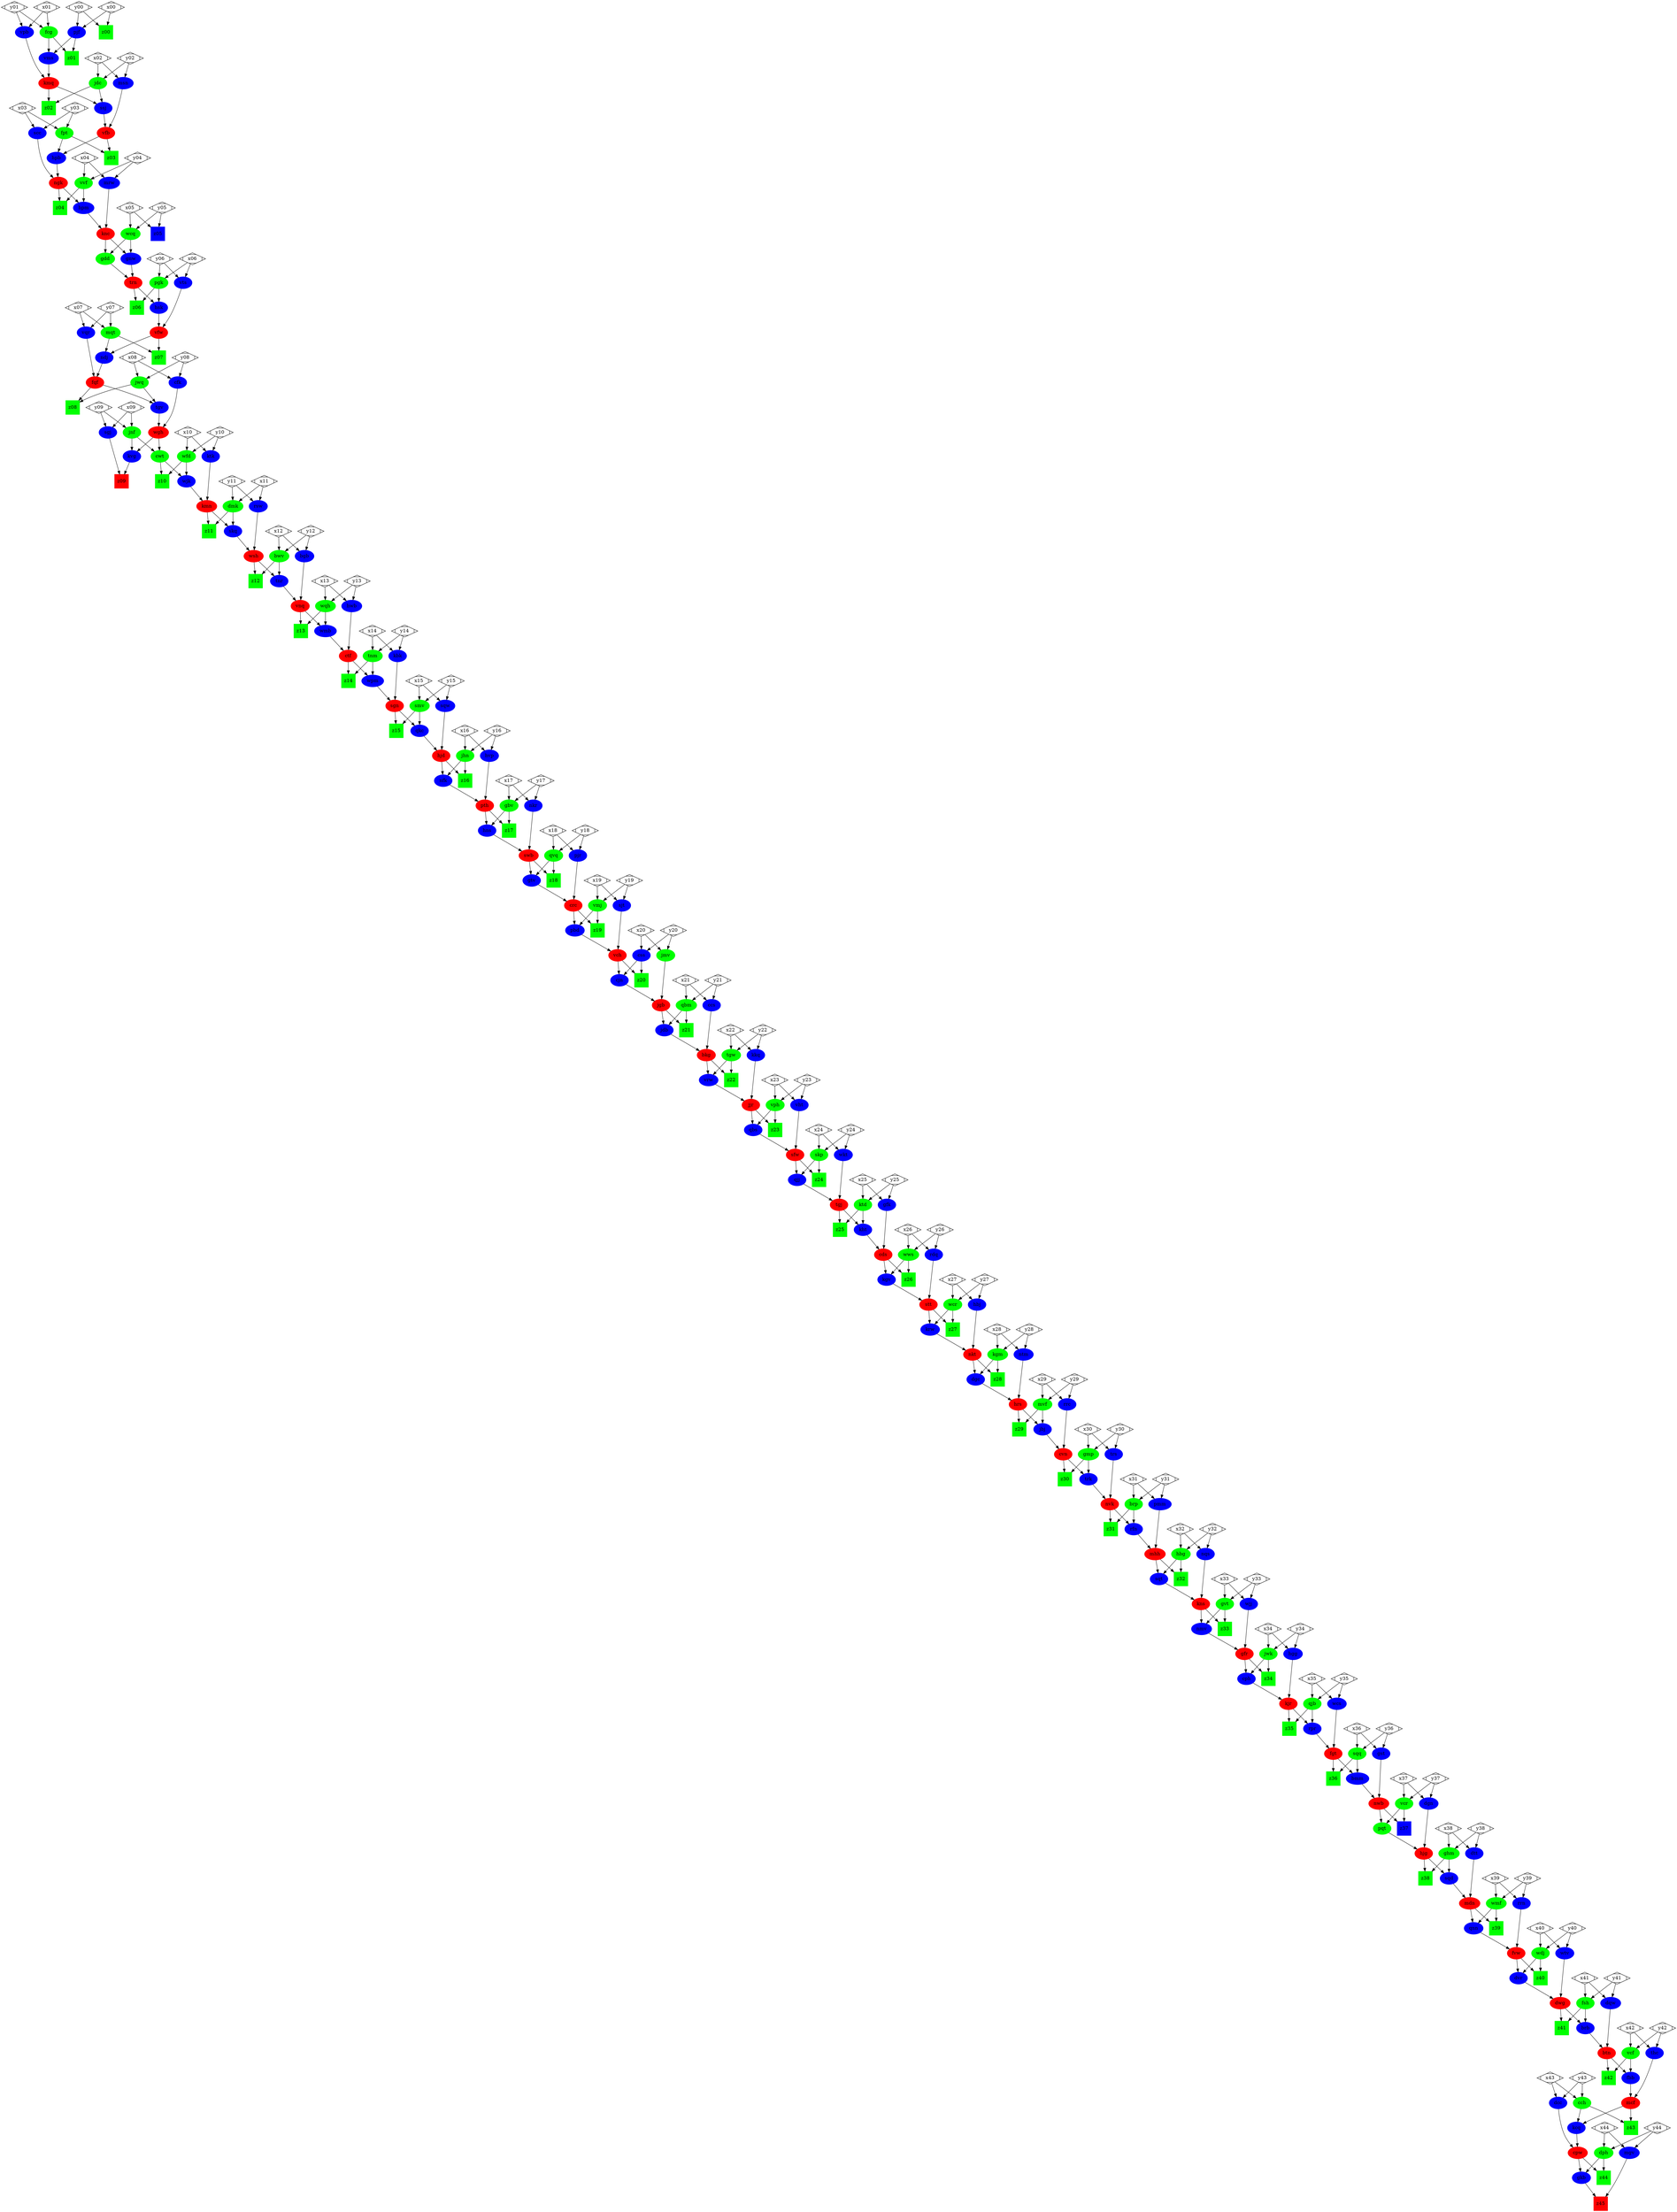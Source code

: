 digraph G {
  x00 [shape=Mdiamond]
  x01 [shape=Mdiamond]
  x02 [shape=Mdiamond]
  x03 [shape=Mdiamond]
  x04 [shape=Mdiamond]
  x05 [shape=Mdiamond]
  x06 [shape=Mdiamond]
  x07 [shape=Mdiamond]
  x08 [shape=Mdiamond]
  x09 [shape=Mdiamond]
  x10 [shape=Mdiamond]
  x11 [shape=Mdiamond]
  x12 [shape=Mdiamond]
  x13 [shape=Mdiamond]
  x14 [shape=Mdiamond]
  x15 [shape=Mdiamond]
  x16 [shape=Mdiamond]
  x17 [shape=Mdiamond]
  x18 [shape=Mdiamond]
  x19 [shape=Mdiamond]
  x20 [shape=Mdiamond]
  x21 [shape=Mdiamond]
  x22 [shape=Mdiamond]
  x23 [shape=Mdiamond]
  x24 [shape=Mdiamond]
  x25 [shape=Mdiamond]
  x26 [shape=Mdiamond]
  x27 [shape=Mdiamond]
  x28 [shape=Mdiamond]
  x29 [shape=Mdiamond]
  x30 [shape=Mdiamond]
  x31 [shape=Mdiamond]
  x32 [shape=Mdiamond]
  x33 [shape=Mdiamond]
  x34 [shape=Mdiamond]
  x35 [shape=Mdiamond]
  x36 [shape=Mdiamond]
  x37 [shape=Mdiamond]
  x38 [shape=Mdiamond]
  x39 [shape=Mdiamond]
  x40 [shape=Mdiamond]
  x41 [shape=Mdiamond]
  x42 [shape=Mdiamond]
  x43 [shape=Mdiamond]
  x44 [shape=Mdiamond]
  y00 [shape=Mdiamond]
  y01 [shape=Mdiamond]
  y02 [shape=Mdiamond]
  y03 [shape=Mdiamond]
  y04 [shape=Mdiamond]
  y05 [shape=Mdiamond]
  y06 [shape=Mdiamond]
  y07 [shape=Mdiamond]
  y08 [shape=Mdiamond]
  y09 [shape=Mdiamond]
  y10 [shape=Mdiamond]
  y11 [shape=Mdiamond]
  y12 [shape=Mdiamond]
  y13 [shape=Mdiamond]
  y14 [shape=Mdiamond]
  y15 [shape=Mdiamond]
  y16 [shape=Mdiamond]
  y17 [shape=Mdiamond]
  y18 [shape=Mdiamond]
  y19 [shape=Mdiamond]
  y20 [shape=Mdiamond]
  y21 [shape=Mdiamond]
  y22 [shape=Mdiamond]
  y23 [shape=Mdiamond]
  y24 [shape=Mdiamond]
  y25 [shape=Mdiamond]
  y26 [shape=Mdiamond]
  y27 [shape=Mdiamond]
  y28 [shape=Mdiamond]
  y29 [shape=Mdiamond]
  y30 [shape=Mdiamond]
  y31 [shape=Mdiamond]
  y32 [shape=Mdiamond]
  y33 [shape=Mdiamond]
  y34 [shape=Mdiamond]
  y35 [shape=Mdiamond]
  y36 [shape=Mdiamond]
  y37 [shape=Mdiamond]
  y38 [shape=Mdiamond]
  y39 [shape=Mdiamond]
  y40 [shape=Mdiamond]
  y41 [shape=Mdiamond]
  y42 [shape=Mdiamond]
  y43 [shape=Mdiamond]
  y44 [shape=Mdiamond]
  stt [style=filled,color=red]
  pjf [style=filled,color=blue]
  wqh [style=filled,color=green]
  ccs [style=filled,color=blue]
  kgv [style=filled,color=blue]
  sgj [style=filled,color=blue]
  tnm [style=filled,color=green]
  vfb [style=filled,color=red]
  wjk [style=filled,color=blue]
  fsh [style=filled,color=green]
  nfk [style=filled,color=blue]
  z09 [shape=Msquare, style=filled,color=red]
  nvk [style=filled,color=red]
  cwt [style=filled,color=green]
  vrw [style=filled,color=blue]
  dwg [style=filled,color=red]
  cjn [style=filled,color=blue]
  qnn [style=filled,color=blue]
  hns [style=filled,color=blue]
  jdb [style=filled,color=blue]
  wcq [style=filled,color=green]
  crc [style=filled,color=red]
  vph [style=filled,color=green]
  tgv [style=filled,color=blue]
  ghm [style=filled,color=green]
  hrs [style=filled,color=red]
  tgw [style=filled,color=green]
  krw [style=filled,color=blue]
  nmv [style=filled,color=blue]
  scc [style=filled,color=blue]
  vcf [style=filled,color=green]
  cvn [style=filled,color=red]
  z17 [shape=Msquare, style=filled,color=green]
  ngk [style=filled,color=red]
  z29 [shape=Msquare, style=filled,color=green]
  gbv [style=filled,color=green]
  kkq [style=filled,color=blue]
  vcr [style=filled,color=green]
  z36 [shape=Msquare, style=filled,color=green]
  gnw [style=filled,color=blue]
  nkt [style=filled,color=red]
  knc [style=filled,color=red]
  vfw [style=filled,color=red]
  sjt [style=filled,color=blue]
  z21 [shape=Msquare, style=filled,color=green]
  ntm [style=filled,color=blue]
  z12 [shape=Msquare, style=filled,color=green]
  cch [style=filled,color=green]
  z03 [shape=Msquare, style=filled,color=green]
  hjd [style=filled,color=red]
  fqf [style=filled,color=red]
  kcq [style=filled,color=blue]
  z35 [shape=Msquare, style=filled,color=green]
  mgv [style=filled,color=blue]
  ndj [style=filled,color=blue]
  jwk [style=filled,color=green]
  kvg [style=filled,color=blue]
  dqw [style=filled,color=blue]
  msn [style=filled,color=blue]
  hpb [style=filled,color=blue]
  gtv [style=filled,color=blue]
  z13 [shape=Msquare, style=filled,color=green]
  z06 [shape=Msquare, style=filled,color=green]
  z30 [shape=Msquare, style=filled,color=green]
  z07 [shape=Msquare, style=filled,color=green]
  z14 [shape=Msquare, style=filled,color=green]
  ctf [style=filled,color=red]
  z38 [shape=Msquare, style=filled,color=green]
  tgj [style=filled,color=red]
  cpw [style=filled,color=red]
  pgk [style=filled,color=green]
  jgb [style=filled,color=red]
  z00 [shape=Msquare, style=filled,color=green]
  z39 [shape=Msquare, style=filled,color=green]
  gst [style=filled,color=blue]
  z22 [shape=Msquare, style=filled,color=green]
  wgh [style=filled,color=red]
  ktd [style=filled,color=green]
  dvr [style=filled,color=blue]
  sgn [style=filled,color=red]
  dph [style=filled,color=green]
  tnr [style=filled,color=blue]
  skp [style=filled,color=green]
  gmp [style=filled,color=green]
  z05 [shape=Msquare, style=filled,color=blue]
  rsw [style=filled,color=blue]
  fvw [style=filled,color=red]
  hgg [style=filled,color=blue]
  fgt [style=filled,color=red]
  vqr [style=filled,color=blue]
  z40 [shape=Msquare, style=filled,color=green]
  rrc [style=filled,color=blue]
  z41 [shape=Msquare, style=filled,color=green]
  z44 [shape=Msquare, style=filled,color=green]
  hbg [style=filled,color=green]
  vms [style=filled,color=blue]
  z10 [shape=Msquare, style=filled,color=green]
  hbj [style=filled,color=blue]
  mrw [style=filled,color=blue]
  z42 [shape=Msquare, style=filled,color=green]
  wmb [style=filled,color=blue]
  dcc [style=filled,color=blue]
  jjr [style=filled,color=red]
  z26 [shape=Msquare, style=filled,color=green]
  wmf [style=filled,color=green]
  mvf [style=filled,color=green]
  mhh [style=filled,color=red]
  qjb [style=filled,color=green]
  z04 [shape=Msquare, style=filled,color=green]
  cds [style=filled,color=red]
  vnq [style=filled,color=red]
  z33 [shape=Msquare, style=filled,color=green]
  vch [style=filled,color=red]
  pth [style=filled,color=red]
  dtt [style=filled,color=blue]
  pjr [style=filled,color=blue]
  mqt [style=filled,color=green]
  nwb [style=filled,color=red]
  qbm [style=filled,color=green]
  cph [style=filled,color=blue]
  z31 [shape=Msquare, style=filled,color=green]
  nkr [style=filled,color=blue]
  kns [style=filled,color=red]
  sfw [style=filled,color=red]
  rfn [style=filled,color=blue]
  jbj [style=filled,color=blue]
  bgb [style=filled,color=blue]
  sqq [style=filled,color=green]
  bkg [style=filled,color=red]
  vvf [style=filled,color=green]
  vmj [style=filled,color=green]
  kmq [style=filled,color=red]
  wcs [style=filled,color=blue]
  qbs [style=filled,color=blue]
  bmm [style=filled,color=blue]
  fbb [style=filled,color=blue]
  kmn [style=filled,color=red]
  cfk [style=filled,color=blue]
  fcg [style=filled,color=green]
  vht [style=filled,color=blue]
  dgc [style=filled,color=blue]
  z18 [shape=Msquare, style=filled,color=green]
  jnf [style=filled,color=green]
  z43 [shape=Msquare, style=filled,color=green]
  z15 [shape=Msquare, style=filled,color=green]
  wdj [style=filled,color=green]
  trn [style=filled,color=red]
  hjg [style=filled,color=red]
  trs [style=filled,color=blue]
  hpm [style=filled,color=blue]
  bwv [style=filled,color=green]
  z11 [shape=Msquare, style=filled,color=green]
  css [style=filled,color=blue]
  z27 [shape=Msquare, style=filled,color=green]
  z23 [shape=Msquare, style=filled,color=green]
  gfr [style=filled,color=red]
  jdc [style=filled,color=green]
  kgm [style=filled,color=green]
  z34 [shape=Msquare, style=filled,color=green]
  hvp [style=filled,color=blue]
  z45 [shape=Msquare, style=filled,color=red]
  sqt [style=filled,color=blue]
  z08 [shape=Msquare, style=filled,color=green]
  hwb [style=filled,color=blue]
  pbd [style=filled,color=blue]
  brb [style=filled,color=blue]
  qjj [style=filled,color=blue]
  gdd [style=filled,color=green]
  brp [style=filled,color=green]
  z01 [shape=Msquare, style=filled,color=green]
  btn [style=filled,color=red]
  trk [style=filled,color=blue]
  jhn [style=filled,color=green]
  wcr [style=filled,color=green]
  gvt [style=filled,color=green]
  jwq [style=filled,color=green]
  hsk [style=filled,color=blue]
  z28 [shape=Msquare, style=filled,color=green]
  sqw [style=filled,color=blue]
  z19 [shape=Msquare, style=filled,color=green]
  z32 [shape=Msquare, style=filled,color=green]
  qkc [style=filled,color=blue]
  pqt [style=filled,color=green]
  kbk [style=filled,color=blue]
  z16 [shape=Msquare, style=filled,color=green]
  ktk [style=filled,color=blue]
  ssj [style=filled,color=blue]
  smv [style=filled,color=green]
  mdn [style=filled,color=red]
  wkt [style=filled,color=blue]
  kjr [style=filled,color=red]
  z25 [shape=Msquare, style=filled,color=green]
  wpm [style=filled,color=blue]
  wtv [style=filled,color=blue]
  wfd [style=filled,color=green]
  wjj [style=filled,color=blue]
  rrn [style=filled,color=blue]
  fpt [style=filled,color=green]
  pmm [style=filled,color=blue]
  nqs [style=filled,color=blue]
  dmk [style=filled,color=green]
  qvq [style=filled,color=green]
  dgn [style=filled,color=blue]
  wsh [style=filled,color=red]
  z20 [shape=Msquare, style=filled,color=green]
  skq [style=filled,color=blue]
  sqd [style=filled,color=blue]
  rpr [style=filled,color=blue]
  vpb [style=filled,color=blue]
  gkb [style=filled,color=blue]
  rdq [style=filled,color=blue]
  kht [style=filled,color=blue]
  wws [style=filled,color=green]
  z24 [shape=Msquare, style=filled,color=green]
  thc [style=filled,color=blue]
  swb [style=filled,color=red]
  jmv [style=filled,color=green]
  z37 [shape=Msquare, style=filled,color=blue]
  mcf [style=filled,color=red]
  vts [style=filled,color=blue]
  z02 [shape=Msquare, style=filled,color=green]
  gfk [style=filled,color=blue]
  kgv -> stt
  rdq -> stt
  y00 -> pjf
  x00 -> pjf
  y13 -> wqh
  x13 -> wqh
  y21 -> ccs
  x21 -> ccs
  wws -> kgv
  cds -> kgv
  x09 -> sgj
  y09 -> sgj
  x14 -> tnm
  y14 -> tnm
  msn -> vfb
  ssj -> vfb
  cwt -> wjk
  wfd -> wjk
  y41 -> fsh
  x41 -> fsh
  jhn -> nfk
  hjd -> nfk
  kvg -> z09
  sgj -> z09
  trk -> nvk
  trs -> nvk
  jnf -> cwt
  wgh -> cwt
  bkg -> vrw
  tgw -> vrw
  dvr -> dwg
  wtv -> dwg
  vch -> cjn
  css -> cjn
  wmf -> qnn
  mdn -> qnn
  gbv -> hns
  pth -> hns
  jgb -> jdb
  qbm -> jdb
  x05 -> wcq
  y05 -> wcq
  gtv -> crc
  pjr -> crc
  y23 -> vph
  x23 -> vph
  jwq -> tgv
  fqf -> tgv
  y38 -> ghm
  x38 -> ghm
  dgc -> hrs
  ntm -> hrs
  y22 -> tgw
  x22 -> tgw
  stt -> krw
  wcr -> krw
  gvt -> nmv
  kns -> nmv
  y03 -> scc
  x03 -> scc
  x42 -> vcf
  y42 -> vcf
  jbj -> cvn
  rrc -> cvn
  pth -> z17
  gbv -> z17
  hpb -> ngk
  scc -> ngk
  mvf -> z29
  hrs -> z29
  x17 -> gbv
  y17 -> gbv
  y22 -> kkq
  x22 -> kkq
  y37 -> vcr
  x37 -> vcr
  sqq -> z36
  fgt -> z36
  wcq -> gnw
  knc -> gnw
  krw -> nkt
  hbj -> nkt
  hpm -> knc
  mrw -> knc
  vts -> vfw
  hsk -> vfw
  y19 -> sjt
  x19 -> sjt
  qbm -> z21
  jgb -> z21
  x28 -> ntm
  y28 -> ntm
  bwv -> z12
  wsh -> z12
  y43 -> cch
  x43 -> cch
  vfb -> z03
  fpt -> z03
  qkc -> hjd
  sqw -> hjd
  vqr -> fqf
  ndj -> fqf
  mcf -> kcq
  cch -> kcq
  qjb -> z35
  kjr -> z35
  y44 -> mgv
  x44 -> mgv
  vfw -> ndj
  mqt -> ndj
  x34 -> jwk
  y34 -> jwk
  jnf -> kvg
  wgh -> kvg
  x41 -> dqw
  y41 -> dqw
  x02 -> msn
  y02 -> msn
  vfb -> hpb
  fpt -> hpb
  swb -> gtv
  qvq -> gtv
  vnq -> z13
  wqh -> z13
  trn -> z06
  pgk -> z06
  cvn -> z30
  gmp -> z30
  vfw -> z07
  mqt -> z07
  ctf -> z14
  tnm -> z14
  hwb -> ctf
  wmb -> ctf
  ghm -> z38
  hjg -> z38
  wkt -> tgj
  qjj -> tgj
  kcq -> cpw
  dcc -> cpw
  x06 -> pgk
  y06 -> pgk
  cjn -> jgb
  jmv -> jgb
  y00 -> z00
  x00 -> z00
  mdn -> z39
  wmf -> z39
  y36 -> gst
  x36 -> gst
  tgw -> z22
  bkg -> z22
  tgv -> wgh
  cfk -> wgh
  y25 -> ktd
  x25 -> ktd
  wdj -> dvr
  fvw -> dvr
  kbk -> sgn
  wpm -> sgn
  x44 -> dph
  y44 -> dph
  wsh -> tnr
  bwv -> tnr
  y24 -> skp
  x24 -> skp
  y30 -> gmp
  x30 -> gmp
  y05 -> z05
  x05 -> z05
  x11 -> rsw
  y11 -> rsw
  qnn -> fvw
  rrn -> fvw
  x34 -> hgg
  y34 -> hgg
  wcs -> fgt
  rpr -> fgt
  x07 -> vqr
  y07 -> vqr
  fvw -> z40
  wdj -> z40
  y29 -> rrc
  x29 -> rrc
  fsh -> z41
  dwg -> z41
  cpw -> z44
  dph -> z44
  y32 -> hbg
  x32 -> hbg
  pjf -> vms
  fcg -> vms
  cwt -> z10
  wfd -> z10
  x27 -> hbj
  y27 -> hbj
  y04 -> mrw
  x04 -> mrw
  vcf -> z42
  btn -> z42
  vnq -> wmb
  wqh -> wmb
  x43 -> dcc
  y43 -> dcc
  vrw -> jjr
  kkq -> jjr
  cds -> z26
  wws -> z26
  x39 -> wmf
  y39 -> wmf
  y29 -> mvf
  x29 -> mvf
  rfn -> mhh
  pmm -> mhh
  y35 -> qjb
  x35 -> qjb
  ngk -> z04
  vvf -> z04
  kht -> cds
  gfk -> cds
  bgb -> vnq
  tnr -> vnq
  kns -> z33
  gvt -> z33
  sjt -> vch
  pbd -> vch
  hvp -> pth
  nfk -> pth
  x38 -> dtt
  y38 -> dtt
  y18 -> pjr
  x18 -> pjr
  x07 -> mqt
  y07 -> mqt
  gst -> nwb
  bmm -> nwb
  y21 -> qbm
  x21 -> qbm
  jwk -> cph
  gfr -> cph
  nvk -> z31
  brp -> z31
  x17 -> nkr
  y17 -> nkr
  sqt -> kns
  nqs -> kns
  qbs -> sfw
  vht -> sfw
  brp -> rfn
  nvk -> rfn
  hrs -> jbj
  mvf -> jbj
  x12 -> bgb
  y12 -> bgb
  y36 -> sqq
  x36 -> sqq
  jdb -> bkg
  ccs -> bkg
  x04 -> vvf
  y04 -> vvf
  y19 -> vmj
  x19 -> vmj
  vms -> kmq
  vpb -> kmq
  y35 -> wcs
  x35 -> wcs
  vph -> qbs
  jjr -> qbs
  fgt -> bmm
  sqq -> bmm
  vcf -> fbb
  btn -> fbb
  wjk -> kmn
  ktk -> kmn
  x08 -> cfk
  y08 -> cfk
  y01 -> fcg
  x01 -> fcg
  y23 -> vht
  x23 -> vht
  kgm -> dgc
  nkt -> dgc
  swb -> z18
  qvq -> z18
  x09 -> jnf
  y09 -> jnf
  cch -> z43
  mcf -> z43
  sgn -> z15
  smv -> z15
  y40 -> wdj
  x40 -> wdj
  gnw -> trn
  gdd -> trn
  dgn -> hjg
  pqt -> hjg
  y30 -> trs
  x30 -> trs
  ngk -> hpm
  vvf -> hpm
  y12 -> bwv
  x12 -> bwv
  kmn -> z11
  dmk -> z11
  y20 -> css
  x20 -> css
  stt -> z27
  wcr -> z27
  vph -> z23
  jjr -> z23
  nmv -> gfr
  wjj -> gfr
  x02 -> jdc
  y02 -> jdc
  y28 -> kgm
  x28 -> kgm
  gfr -> z34
  jwk -> z34
  x16 -> hvp
  y16 -> hvp
  gkb -> z45
  mgv -> z45
  mhh -> sqt
  hbg -> sqt
  fqf -> z08
  jwq -> z08
  x13 -> hwb
  y13 -> hwb
  vmj -> pbd
  crc -> pbd
  dwg -> brb
  fsh -> brb
  sfw -> qjj
  skp -> qjj
  knc -> gdd
  wcq -> gdd
  x31 -> brp
  y31 -> brp
  fcg -> z01
  pjf -> z01
  dqw -> btn
  brb -> btn
  cvn -> trk
  gmp -> trk
  y16 -> jhn
  x16 -> jhn
  y27 -> wcr
  x27 -> wcr
  x33 -> gvt
  y33 -> gvt
  y08 -> jwq
  x08 -> jwq
  trn -> hsk
  pgk -> hsk
  nkt -> z28
  kgm -> z28
  y15 -> sqw
  x15 -> sqw
  crc -> z19
  vmj -> z19
  hbg -> z32
  mhh -> z32
  smv -> qkc
  sgn -> qkc
  vcr -> pqt
  nwb -> pqt
  x14 -> kbk
  y14 -> kbk
  jhn -> z16
  hjd -> z16
  x10 -> ktk
  y10 -> ktk
  kmq -> ssj
  jdc -> ssj
  y15 -> smv
  x15 -> smv
  sqd -> mdn
  dtt -> mdn
  x24 -> wkt
  y24 -> wkt
  hgg -> kjr
  cph -> kjr
  ktd -> z25
  tgj -> z25
  ctf -> wpm
  tnm -> wpm
  x40 -> wtv
  y40 -> wtv
  x10 -> wfd
  y10 -> wfd
  y33 -> wjj
  x33 -> wjj
  x39 -> rrn
  y39 -> rrn
  y03 -> fpt
  x03 -> fpt
  x31 -> pmm
  y31 -> pmm
  y32 -> nqs
  x32 -> nqs
  x11 -> dmk
  y11 -> dmk
  y18 -> qvq
  x18 -> qvq
  x37 -> dgn
  y37 -> dgn
  skq -> wsh
  rsw -> wsh
  vch -> z20
  css -> z20
  kmn -> skq
  dmk -> skq
  ghm -> sqd
  hjg -> sqd
  kjr -> rpr
  qjb -> rpr
  y01 -> vpb
  x01 -> vpb
  cpw -> gkb
  dph -> gkb
  y26 -> rdq
  x26 -> rdq
  tgj -> kht
  ktd -> kht
  x26 -> wws
  y26 -> wws
  sfw -> z24
  skp -> z24
  y42 -> thc
  x42 -> thc
  nkr -> swb
  hns -> swb
  y20 -> jmv
  x20 -> jmv
  vcr -> z37
  nwb -> z37
  fbb -> mcf
  thc -> mcf
  x06 -> vts
  y06 -> vts
  jdc -> z02
  kmq -> z02
  y25 -> gfk
  x25 -> gfk
}

